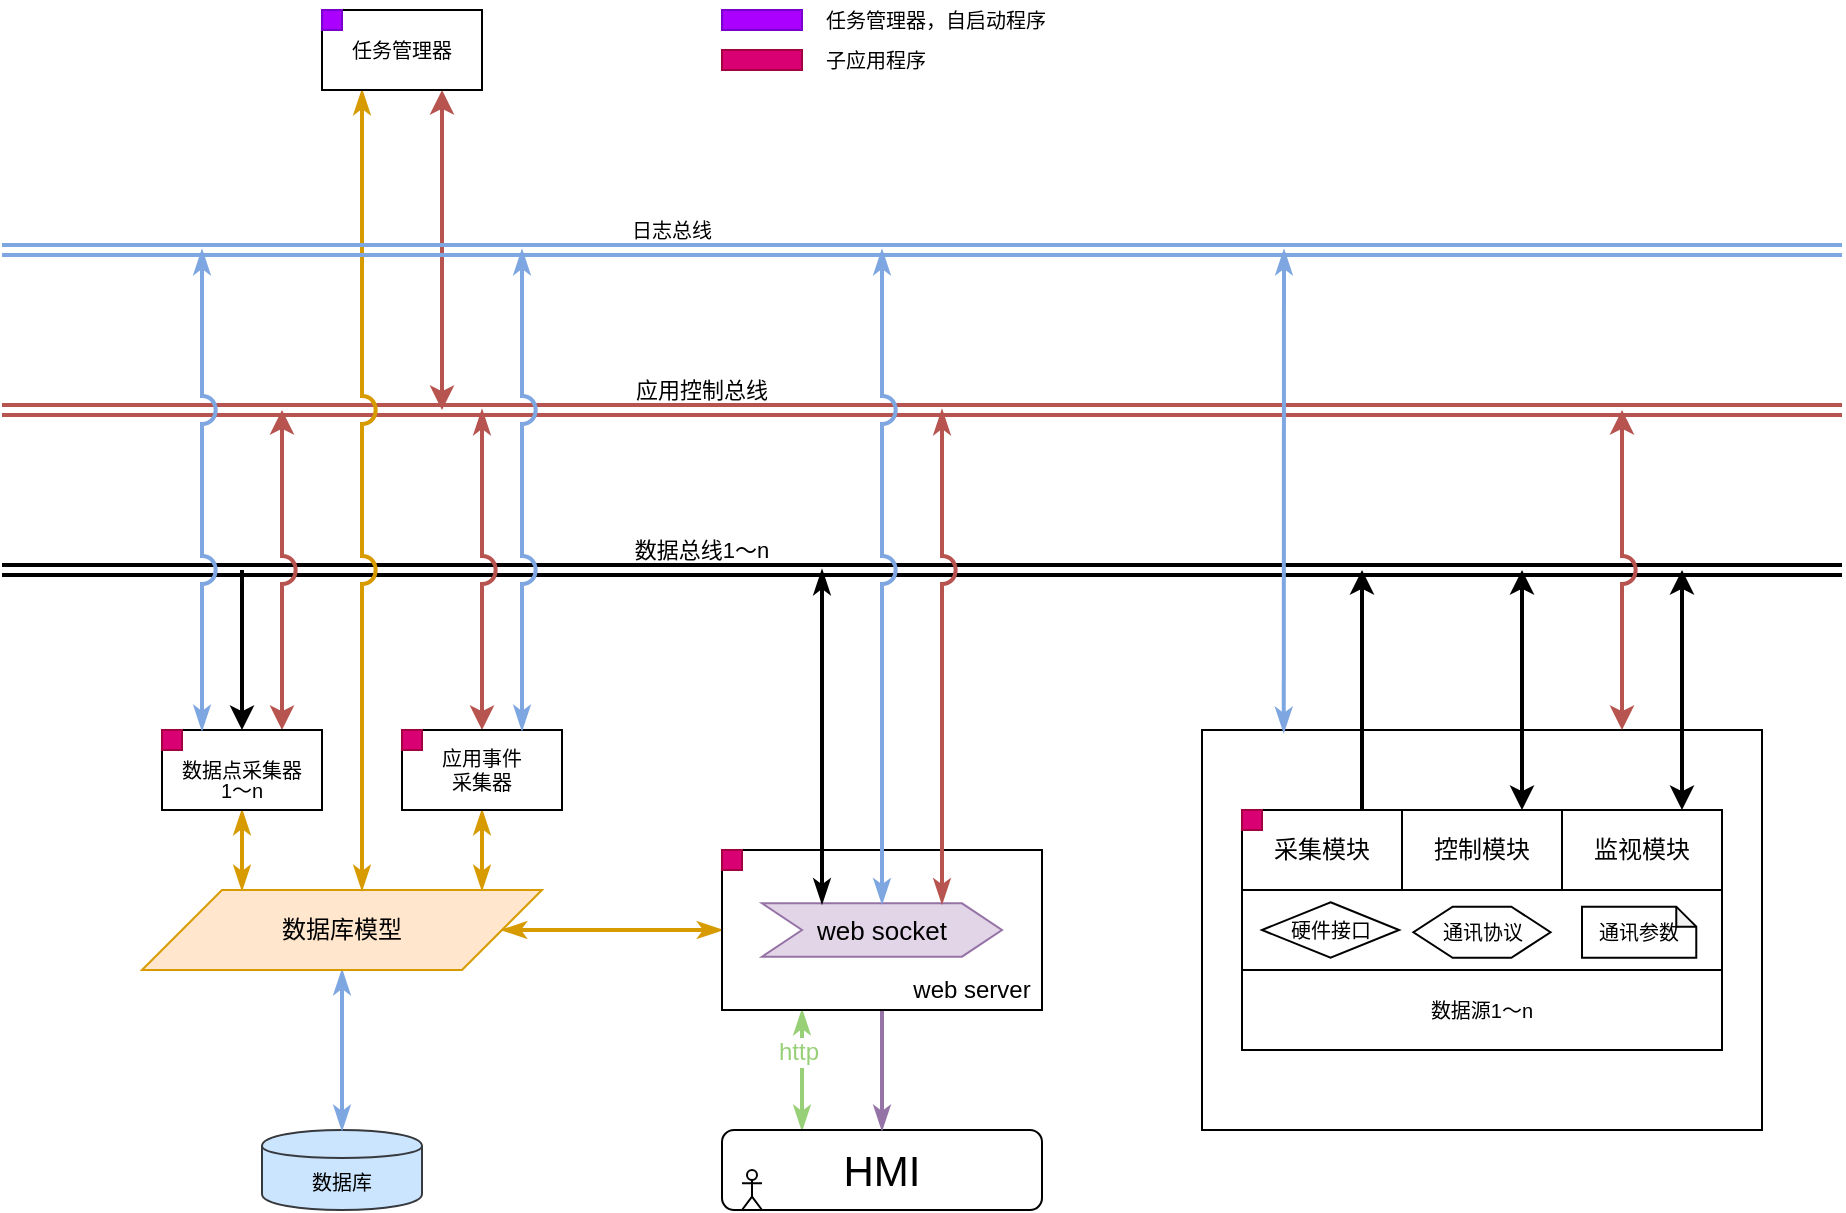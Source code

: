 <mxfile version="12.6.7" type="github">
  <diagram id="70CzTNJzPNa80F-RPJiq" name="第 1 页">
    <mxGraphModel dx="1186" dy="733" grid="1" gridSize="10" guides="1" tooltips="1" connect="1" arrows="1" fold="1" page="1" pageScale="1" pageWidth="1169" pageHeight="1654" math="0" shadow="0">
      <root>
        <mxCell id="0"/>
        <mxCell id="1" parent="0"/>
        <mxCell id="4IvTUrVCET20nHq62nAl-128" value="" style="rounded=0;whiteSpace=wrap;html=1;strokeColor=#000000;fillColor=#ffffff;fontSize=13;fontColor=#000000;align=left;" vertex="1" parent="1">
          <mxGeometry x="640" y="680" width="280" height="200" as="geometry"/>
        </mxCell>
        <mxCell id="4IvTUrVCET20nHq62nAl-6" value="数据库" style="shape=cylinder;whiteSpace=wrap;html=1;boundedLbl=1;backgroundOutline=1;fillColor=#cce5ff;strokeColor=#36393d;fontSize=10;" vertex="1" parent="1">
          <mxGeometry x="170" y="880" width="80" height="40" as="geometry"/>
        </mxCell>
        <mxCell id="4IvTUrVCET20nHq62nAl-30" value="数据总线1～n" style="text;html=1;strokeColor=none;fillColor=none;align=center;verticalAlign=middle;whiteSpace=wrap;rounded=0;fontSize=11;" vertex="1" parent="1">
          <mxGeometry x="345" y="580" width="90" height="20" as="geometry"/>
        </mxCell>
        <mxCell id="4IvTUrVCET20nHq62nAl-36" value="应用控制总线" style="text;html=1;strokeColor=none;fillColor=none;align=center;verticalAlign=middle;whiteSpace=wrap;rounded=0;fontSize=11;" vertex="1" parent="1">
          <mxGeometry x="350" y="500" width="80" height="20" as="geometry"/>
        </mxCell>
        <mxCell id="4IvTUrVCET20nHq62nAl-46" value="" style="shape=link;html=1;startArrow=classicThin;startFill=1;endArrow=classicThin;endFill=1;strokeColor=#b85450;fontSize=13;fillColor=#f8cecc;strokeWidth=2;" edge="1" parent="1">
          <mxGeometry width="50" height="50" relative="1" as="geometry">
            <mxPoint x="40" y="520" as="sourcePoint"/>
            <mxPoint x="960" y="520" as="targetPoint"/>
          </mxGeometry>
        </mxCell>
        <mxCell id="4IvTUrVCET20nHq62nAl-47" value="" style="endArrow=classic;html=1;strokeColor=#000000;fontSize=13;exitX=0.75;exitY=0;exitDx=0;exitDy=0;strokeWidth=2;" edge="1" parent="1" source="4IvTUrVCET20nHq62nAl-26">
          <mxGeometry width="50" height="50" relative="1" as="geometry">
            <mxPoint x="700" y="710" as="sourcePoint"/>
            <mxPoint x="720" y="600" as="targetPoint"/>
          </mxGeometry>
        </mxCell>
        <mxCell id="4IvTUrVCET20nHq62nAl-51" value="" style="endArrow=classic;startArrow=classic;html=1;strokeColor=#000000;fontSize=13;exitX=0.75;exitY=0;exitDx=0;exitDy=0;strokeWidth=2;" edge="1" parent="1" source="4IvTUrVCET20nHq62nAl-5">
          <mxGeometry width="50" height="50" relative="1" as="geometry">
            <mxPoint x="780" y="690" as="sourcePoint"/>
            <mxPoint x="800" y="600" as="targetPoint"/>
          </mxGeometry>
        </mxCell>
        <mxCell id="4IvTUrVCET20nHq62nAl-52" value="" style="endArrow=classic;startArrow=classic;html=1;strokeColor=#000000;fontSize=13;exitX=0.75;exitY=0;exitDx=0;exitDy=0;strokeWidth=2;" edge="1" parent="1" source="4IvTUrVCET20nHq62nAl-4">
          <mxGeometry width="50" height="50" relative="1" as="geometry">
            <mxPoint x="860" y="690" as="sourcePoint"/>
            <mxPoint x="880" y="600" as="targetPoint"/>
          </mxGeometry>
        </mxCell>
        <mxCell id="4IvTUrVCET20nHq62nAl-94" style="edgeStyle=orthogonalEdgeStyle;rounded=0;jumpStyle=arc;jumpSize=12;orthogonalLoop=1;jettySize=auto;html=1;exitX=0.5;exitY=1;exitDx=0;exitDy=0;entryX=0.25;entryY=0;entryDx=0;entryDy=0;startArrow=classicThin;startFill=1;endArrow=classicThin;endFill=1;strokeColor=#d79b00;fontSize=12;fillColor=#ffe6cc;strokeWidth=2;" edge="1" parent="1" source="4IvTUrVCET20nHq62nAl-53">
          <mxGeometry relative="1" as="geometry">
            <mxPoint x="160" y="760" as="targetPoint"/>
          </mxGeometry>
        </mxCell>
        <mxCell id="4IvTUrVCET20nHq62nAl-54" value="" style="endArrow=classic;html=1;strokeColor=#000000;fontSize=13;entryX=0.5;entryY=0;entryDx=0;entryDy=0;strokeWidth=2;" edge="1" parent="1" target="4IvTUrVCET20nHq62nAl-53">
          <mxGeometry width="50" height="50" relative="1" as="geometry">
            <mxPoint x="160" y="600" as="sourcePoint"/>
            <mxPoint x="230" y="620" as="targetPoint"/>
          </mxGeometry>
        </mxCell>
        <mxCell id="4IvTUrVCET20nHq62nAl-93" style="edgeStyle=orthogonalEdgeStyle;rounded=0;jumpStyle=arc;jumpSize=12;orthogonalLoop=1;jettySize=auto;html=1;exitX=0.5;exitY=1;exitDx=0;exitDy=0;entryX=0.75;entryY=0;entryDx=0;entryDy=0;startArrow=classicThin;startFill=1;endArrow=classicThin;endFill=1;strokeColor=#d79b00;fontSize=12;fillColor=#ffe6cc;strokeWidth=2;" edge="1" parent="1" source="4IvTUrVCET20nHq62nAl-55">
          <mxGeometry relative="1" as="geometry">
            <mxPoint x="280" y="760" as="targetPoint"/>
          </mxGeometry>
        </mxCell>
        <mxCell id="4IvTUrVCET20nHq62nAl-84" style="edgeStyle=orthogonalEdgeStyle;rounded=0;jumpStyle=arc;jumpSize=12;orthogonalLoop=1;jettySize=auto;html=1;exitX=0.25;exitY=0;exitDx=0;exitDy=0;entryX=0.25;entryY=1;entryDx=0;entryDy=0;startArrow=classicThin;startFill=1;endArrow=classicThin;endFill=1;strokeColor=#97D077;fontSize=21;fillColor=#cdeb8b;strokeWidth=2;" edge="1" parent="1" source="4IvTUrVCET20nHq62nAl-66" target="4IvTUrVCET20nHq62nAl-78">
          <mxGeometry relative="1" as="geometry"/>
        </mxCell>
        <mxCell id="4IvTUrVCET20nHq62nAl-87" value="http" style="text;html=1;align=center;verticalAlign=middle;resizable=0;points=[];labelBackgroundColor=#ffffff;fontSize=12;fontColor=#97D077;" vertex="1" connectable="0" parent="4IvTUrVCET20nHq62nAl-84">
          <mxGeometry x="0.314" y="2" relative="1" as="geometry">
            <mxPoint as="offset"/>
          </mxGeometry>
        </mxCell>
        <mxCell id="4IvTUrVCET20nHq62nAl-66" value="HMI" style="rounded=1;whiteSpace=wrap;html=1;strokeColor=#000000;fillColor=#ffffff;fontSize=21;" vertex="1" parent="1">
          <mxGeometry x="400" y="880" width="160" height="40" as="geometry"/>
        </mxCell>
        <mxCell id="4IvTUrVCET20nHq62nAl-68" value="" style="shape=link;html=1;startArrow=classicThin;startFill=1;endArrow=classicThin;endFill=1;strokeColor=#000000;fontSize=10;strokeWidth=2;" edge="1" parent="1">
          <mxGeometry width="50" height="50" relative="1" as="geometry">
            <mxPoint x="960" y="600" as="sourcePoint"/>
            <mxPoint x="40" y="600" as="targetPoint"/>
          </mxGeometry>
        </mxCell>
        <mxCell id="4IvTUrVCET20nHq62nAl-83" style="edgeStyle=orthogonalEdgeStyle;rounded=0;jumpStyle=arc;jumpSize=12;orthogonalLoop=1;jettySize=auto;html=1;exitX=0.5;exitY=0;exitDx=0;exitDy=0;entryX=0.5;entryY=1;entryDx=0;entryDy=0;startArrow=classicThin;startFill=1;endArrow=classicThin;endFill=1;strokeColor=#9673a6;fontSize=21;fillColor=#e1d5e7;strokeWidth=2;" edge="1" parent="1" source="4IvTUrVCET20nHq62nAl-66" target="4IvTUrVCET20nHq62nAl-79">
          <mxGeometry relative="1" as="geometry"/>
        </mxCell>
        <mxCell id="4IvTUrVCET20nHq62nAl-89" value="" style="shape=umlActor;verticalLabelPosition=bottom;labelBackgroundColor=#ffffff;verticalAlign=top;html=1;outlineConnect=0;strokeColor=#000000;fillColor=#ffffff;fontSize=12;" vertex="1" parent="1">
          <mxGeometry x="410" y="900" width="10" height="20" as="geometry"/>
        </mxCell>
        <mxCell id="4IvTUrVCET20nHq62nAl-56" value="" style="endArrow=classic;html=1;strokeColor=#b85450;fontSize=11;entryX=0.5;entryY=0;entryDx=0;entryDy=0;fillColor=#f8cecc;jumpStyle=arc;jumpSize=12;startArrow=classicThin;startFill=1;strokeWidth=2;" edge="1" parent="1" target="4IvTUrVCET20nHq62nAl-55">
          <mxGeometry width="50" height="50" relative="1" as="geometry">
            <mxPoint x="280" y="520" as="sourcePoint"/>
            <mxPoint x="300" y="610" as="targetPoint"/>
          </mxGeometry>
        </mxCell>
        <mxCell id="4IvTUrVCET20nHq62nAl-48" value="" style="endArrow=classic;startArrow=classic;html=1;strokeColor=#b85450;fontSize=13;exitX=0.75;exitY=0;exitDx=0;exitDy=0;fillColor=#f8cecc;jumpStyle=arc;jumpSize=12;strokeWidth=2;" edge="1" parent="1" source="4IvTUrVCET20nHq62nAl-128">
          <mxGeometry width="50" height="50" relative="1" as="geometry">
            <mxPoint x="620" y="700" as="sourcePoint"/>
            <mxPoint x="850" y="520" as="targetPoint"/>
          </mxGeometry>
        </mxCell>
        <mxCell id="4IvTUrVCET20nHq62nAl-92" style="edgeStyle=orthogonalEdgeStyle;rounded=0;jumpStyle=arc;jumpSize=12;orthogonalLoop=1;jettySize=auto;html=1;exitX=0;exitY=0.5;exitDx=0;exitDy=0;entryX=1;entryY=0.5;entryDx=0;entryDy=0;startArrow=classicThin;startFill=1;endArrow=classicThin;endFill=1;strokeColor=#d79b00;fontSize=12;fillColor=#ffe6cc;strokeWidth=2;" edge="1" parent="1" source="4IvTUrVCET20nHq62nAl-78" target="4IvTUrVCET20nHq62nAl-95">
          <mxGeometry relative="1" as="geometry">
            <mxPoint x="340" y="780" as="targetPoint"/>
          </mxGeometry>
        </mxCell>
        <mxCell id="4IvTUrVCET20nHq62nAl-96" style="edgeStyle=orthogonalEdgeStyle;rounded=0;jumpStyle=arc;jumpSize=12;orthogonalLoop=1;jettySize=auto;html=1;exitX=0.5;exitY=1;exitDx=0;exitDy=0;entryX=0.5;entryY=0;entryDx=0;entryDy=0;startArrow=classicThin;startFill=1;endArrow=classicThin;endFill=1;strokeColor=#7EA6E0;fontSize=12;fillColor=#cce5ff;strokeWidth=2;" edge="1" parent="1" source="4IvTUrVCET20nHq62nAl-95" target="4IvTUrVCET20nHq62nAl-6">
          <mxGeometry relative="1" as="geometry"/>
        </mxCell>
        <mxCell id="4IvTUrVCET20nHq62nAl-95" value="数据库模型" style="shape=parallelogram;perimeter=parallelogramPerimeter;whiteSpace=wrap;html=1;strokeColor=#d79b00;fillColor=#ffe6cc;fontSize=12;" vertex="1" parent="1">
          <mxGeometry x="110" y="760" width="200" height="40" as="geometry"/>
        </mxCell>
        <mxCell id="4IvTUrVCET20nHq62nAl-97" value="" style="endArrow=classic;startArrow=classic;html=1;strokeColor=#b85450;fontSize=12;exitX=0.75;exitY=0;exitDx=0;exitDy=0;fillColor=#f8cecc;jumpStyle=arc;jumpSize=12;strokeWidth=2;" edge="1" parent="1" source="4IvTUrVCET20nHq62nAl-53">
          <mxGeometry width="50" height="50" relative="1" as="geometry">
            <mxPoint x="170" y="610" as="sourcePoint"/>
            <mxPoint x="180" y="520" as="targetPoint"/>
          </mxGeometry>
        </mxCell>
        <mxCell id="4IvTUrVCET20nHq62nAl-108" style="edgeStyle=orthogonalEdgeStyle;rounded=0;jumpStyle=arc;jumpSize=12;orthogonalLoop=1;jettySize=auto;html=1;exitX=0.25;exitY=1;exitDx=0;exitDy=0;startArrow=classicThin;startFill=1;endArrow=classicThin;endFill=1;strokeColor=#D79B00;fontSize=10;fontColor=#97D077;fillColor=#ffcc99;strokeWidth=2;" edge="1" parent="1" source="4IvTUrVCET20nHq62nAl-98">
          <mxGeometry relative="1" as="geometry">
            <mxPoint x="220" y="760" as="targetPoint"/>
            <Array as="points">
              <mxPoint x="220" y="760"/>
            </Array>
          </mxGeometry>
        </mxCell>
        <mxCell id="4IvTUrVCET20nHq62nAl-99" value="" style="endArrow=classic;startArrow=classic;html=1;strokeColor=#b85450;fontSize=12;entryX=0.75;entryY=1;entryDx=0;entryDy=0;fillColor=#f8cecc;strokeWidth=2;" edge="1" parent="1" target="4IvTUrVCET20nHq62nAl-98">
          <mxGeometry width="50" height="50" relative="1" as="geometry">
            <mxPoint x="260" y="520" as="sourcePoint"/>
            <mxPoint x="260" y="440" as="targetPoint"/>
          </mxGeometry>
        </mxCell>
        <mxCell id="4IvTUrVCET20nHq62nAl-110" value="" style="shape=link;html=1;startArrow=classicThin;startFill=1;endArrow=classicThin;endFill=1;strokeColor=#7EA6E0;strokeWidth=2;fontSize=10;fontColor=#97D077;fillColor=#cdeb8b;" edge="1" parent="1">
          <mxGeometry width="50" height="50" relative="1" as="geometry">
            <mxPoint x="960" y="440" as="sourcePoint"/>
            <mxPoint x="40" y="440" as="targetPoint"/>
          </mxGeometry>
        </mxCell>
        <mxCell id="4IvTUrVCET20nHq62nAl-111" value="日志总线" style="text;html=1;strokeColor=none;fillColor=none;align=center;verticalAlign=middle;whiteSpace=wrap;rounded=0;fontSize=10;fontColor=#000000;" vertex="1" parent="1">
          <mxGeometry x="350" y="420" width="50" height="20" as="geometry"/>
        </mxCell>
        <mxCell id="4IvTUrVCET20nHq62nAl-113" value="" style="group" vertex="1" connectable="0" parent="1">
          <mxGeometry x="200" y="320" width="80" height="40" as="geometry"/>
        </mxCell>
        <mxCell id="4IvTUrVCET20nHq62nAl-98" value="任务管理器" style="rounded=0;whiteSpace=wrap;html=1;strokeColor=#000000;fillColor=#ffffff;fontSize=10;" vertex="1" parent="4IvTUrVCET20nHq62nAl-113">
          <mxGeometry width="80" height="40" as="geometry"/>
        </mxCell>
        <mxCell id="4IvTUrVCET20nHq62nAl-103" value="" style="rounded=0;whiteSpace=wrap;html=1;strokeColor=#7700CC;fillColor=#aa00ff;fontSize=12;fontColor=#ffffff;" vertex="1" parent="4IvTUrVCET20nHq62nAl-113">
          <mxGeometry width="10" height="10" as="geometry"/>
        </mxCell>
        <mxCell id="4IvTUrVCET20nHq62nAl-114" value="" style="group" vertex="1" connectable="0" parent="1">
          <mxGeometry x="120" y="680" width="80" height="40" as="geometry"/>
        </mxCell>
        <mxCell id="4IvTUrVCET20nHq62nAl-53" value="&lt;p style=&quot;line-height: 0%&quot;&gt;&lt;br&gt;&lt;/p&gt;&lt;p style=&quot;line-height: 100%&quot;&gt;数据点采集器&lt;br style=&quot;font-size: 10px&quot;&gt;1～n&lt;/p&gt;" style="rounded=0;whiteSpace=wrap;html=1;strokeColor=#000000;fillColor=#ffffff;fontSize=10;spacing=2;" vertex="1" parent="4IvTUrVCET20nHq62nAl-114">
          <mxGeometry width="80" height="40" as="geometry"/>
        </mxCell>
        <mxCell id="4IvTUrVCET20nHq62nAl-104" value="" style="rounded=0;whiteSpace=wrap;html=1;strokeColor=#A50040;fillColor=#d80073;fontSize=12;fontColor=#ffffff;" vertex="1" parent="4IvTUrVCET20nHq62nAl-114">
          <mxGeometry width="10" height="10" as="geometry"/>
        </mxCell>
        <mxCell id="4IvTUrVCET20nHq62nAl-115" value="" style="group" vertex="1" connectable="0" parent="1">
          <mxGeometry x="240" y="680" width="80" height="40" as="geometry"/>
        </mxCell>
        <mxCell id="4IvTUrVCET20nHq62nAl-55" value="应用事件&lt;br style=&quot;font-size: 10px;&quot;&gt;采集器" style="rounded=0;whiteSpace=wrap;html=1;strokeColor=#000000;fillColor=#ffffff;fontSize=10;" vertex="1" parent="4IvTUrVCET20nHq62nAl-115">
          <mxGeometry width="80" height="40" as="geometry"/>
        </mxCell>
        <mxCell id="4IvTUrVCET20nHq62nAl-105" value="" style="rounded=0;whiteSpace=wrap;html=1;strokeColor=#A50040;fillColor=#d80073;fontSize=12;fontColor=#ffffff;" vertex="1" parent="4IvTUrVCET20nHq62nAl-115">
          <mxGeometry width="10" height="10" as="geometry"/>
        </mxCell>
        <mxCell id="4IvTUrVCET20nHq62nAl-116" value="" style="group" vertex="1" connectable="0" parent="1">
          <mxGeometry x="400" y="740" width="160" height="80" as="geometry"/>
        </mxCell>
        <mxCell id="4IvTUrVCET20nHq62nAl-86" value="" style="group" vertex="1" connectable="0" parent="4IvTUrVCET20nHq62nAl-116">
          <mxGeometry width="160" height="80" as="geometry"/>
        </mxCell>
        <mxCell id="4IvTUrVCET20nHq62nAl-78" value="" style="rounded=0;whiteSpace=wrap;html=1;strokeColor=#000000;fillColor=#ffffff;fontSize=21;" vertex="1" parent="4IvTUrVCET20nHq62nAl-86">
          <mxGeometry width="160" height="80" as="geometry"/>
        </mxCell>
        <mxCell id="4IvTUrVCET20nHq62nAl-79" value="web&amp;nbsp;socket" style="shape=step;perimeter=stepPerimeter;whiteSpace=wrap;html=1;fixedSize=1;strokeColor=#9673a6;fillColor=#e1d5e7;fontSize=13;" vertex="1" parent="4IvTUrVCET20nHq62nAl-86">
          <mxGeometry x="20" y="26.667" width="120" height="26.667" as="geometry"/>
        </mxCell>
        <mxCell id="4IvTUrVCET20nHq62nAl-85" value="web server" style="text;html=1;strokeColor=none;fillColor=none;align=center;verticalAlign=middle;whiteSpace=wrap;rounded=0;fontSize=12;" vertex="1" parent="4IvTUrVCET20nHq62nAl-86">
          <mxGeometry x="90" y="60" width="70" height="20" as="geometry"/>
        </mxCell>
        <mxCell id="4IvTUrVCET20nHq62nAl-106" value="" style="rounded=0;whiteSpace=wrap;html=1;strokeColor=#A50040;fillColor=#d80073;fontSize=12;fontColor=#ffffff;" vertex="1" parent="4IvTUrVCET20nHq62nAl-86">
          <mxGeometry width="10" height="10" as="geometry"/>
        </mxCell>
        <mxCell id="4IvTUrVCET20nHq62nAl-118" style="edgeStyle=orthogonalEdgeStyle;rounded=0;jumpStyle=arc;jumpSize=12;orthogonalLoop=1;jettySize=auto;html=1;exitX=0.5;exitY=0;exitDx=0;exitDy=0;startArrow=classicThin;startFill=1;endArrow=classicThin;endFill=1;strokeColor=#7EA6E0;strokeWidth=2;fontSize=10;fontColor=#000000;" edge="1" parent="1" source="4IvTUrVCET20nHq62nAl-79">
          <mxGeometry relative="1" as="geometry">
            <mxPoint x="480" y="440" as="targetPoint"/>
          </mxGeometry>
        </mxCell>
        <mxCell id="4IvTUrVCET20nHq62nAl-119" style="edgeStyle=orthogonalEdgeStyle;rounded=0;jumpStyle=arc;jumpSize=12;orthogonalLoop=1;jettySize=auto;html=1;exitX=0.25;exitY=0;exitDx=0;exitDy=0;startArrow=classicThin;startFill=1;endArrow=classicThin;endFill=1;strokeColor=#7EA6E0;strokeWidth=2;fontSize=10;fontColor=#000000;" edge="1" parent="1" source="4IvTUrVCET20nHq62nAl-53">
          <mxGeometry relative="1" as="geometry">
            <mxPoint x="140" y="440" as="targetPoint"/>
          </mxGeometry>
        </mxCell>
        <mxCell id="4IvTUrVCET20nHq62nAl-121" style="edgeStyle=orthogonalEdgeStyle;rounded=0;jumpStyle=arc;jumpSize=12;orthogonalLoop=1;jettySize=auto;html=1;exitX=0.75;exitY=0;exitDx=0;exitDy=0;startArrow=classicThin;startFill=1;endArrow=classicThin;endFill=1;strokeColor=#7EA6E0;strokeWidth=2;fontSize=10;fontColor=#000000;" edge="1" parent="1" source="4IvTUrVCET20nHq62nAl-55">
          <mxGeometry relative="1" as="geometry">
            <mxPoint x="300" y="440" as="targetPoint"/>
          </mxGeometry>
        </mxCell>
        <mxCell id="4IvTUrVCET20nHq62nAl-123" value="" style="rounded=0;whiteSpace=wrap;html=1;strokeColor=#7700CC;fillColor=#aa00ff;fontSize=12;fontColor=#ffffff;" vertex="1" parent="1">
          <mxGeometry x="400" y="320" width="40" height="10" as="geometry"/>
        </mxCell>
        <mxCell id="4IvTUrVCET20nHq62nAl-124" value="任务管理器，自启动程序" style="text;html=1;strokeColor=none;fillColor=none;align=left;verticalAlign=middle;whiteSpace=wrap;rounded=0;fontSize=10;fontColor=#000000;" vertex="1" parent="1">
          <mxGeometry x="450" y="315" width="120" height="20" as="geometry"/>
        </mxCell>
        <mxCell id="4IvTUrVCET20nHq62nAl-125" value="" style="rounded=0;whiteSpace=wrap;html=1;strokeColor=#A50040;fillColor=#d80073;fontSize=12;fontColor=#ffffff;" vertex="1" parent="1">
          <mxGeometry x="400" y="340" width="40" height="10" as="geometry"/>
        </mxCell>
        <mxCell id="4IvTUrVCET20nHq62nAl-126" value="子应用程序" style="text;html=1;strokeColor=none;fillColor=none;align=left;verticalAlign=middle;whiteSpace=wrap;rounded=0;fontSize=10;fontColor=#000000;" vertex="1" parent="1">
          <mxGeometry x="450" y="335" width="120" height="20" as="geometry"/>
        </mxCell>
        <mxCell id="4IvTUrVCET20nHq62nAl-72" style="edgeStyle=orthogonalEdgeStyle;rounded=0;orthogonalLoop=1;jettySize=auto;html=1;startArrow=classicThin;startFill=1;endArrow=classicThin;endFill=1;strokeColor=#b85450;fontSize=13;fillColor=#f8cecc;jumpStyle=arc;exitX=0.75;exitY=0;exitDx=0;exitDy=0;jumpSize=12;strokeWidth=2;" edge="1" parent="1" source="4IvTUrVCET20nHq62nAl-79">
          <mxGeometry relative="1" as="geometry">
            <mxPoint x="510" y="520" as="targetPoint"/>
            <mxPoint x="510" y="680" as="sourcePoint"/>
          </mxGeometry>
        </mxCell>
        <mxCell id="4IvTUrVCET20nHq62nAl-69" style="edgeStyle=orthogonalEdgeStyle;rounded=0;orthogonalLoop=1;jettySize=auto;html=1;exitX=0.25;exitY=0;exitDx=0;exitDy=0;startArrow=classicThin;startFill=1;endArrow=classicThin;endFill=1;strokeColor=#000000;fontSize=10;strokeWidth=2;" edge="1" parent="1" source="4IvTUrVCET20nHq62nAl-79">
          <mxGeometry relative="1" as="geometry">
            <mxPoint x="450" y="600" as="targetPoint"/>
            <mxPoint x="450" y="680" as="sourcePoint"/>
          </mxGeometry>
        </mxCell>
        <mxCell id="4IvTUrVCET20nHq62nAl-90" value="" style="group" vertex="1" connectable="0" parent="1">
          <mxGeometry x="660" y="720" width="240" height="120" as="geometry"/>
        </mxCell>
        <mxCell id="4IvTUrVCET20nHq62nAl-61" value="数据源1～n" style="rounded=0;whiteSpace=wrap;html=1;strokeColor=#000000;fillColor=#ffffff;fontSize=10;" vertex="1" parent="4IvTUrVCET20nHq62nAl-90">
          <mxGeometry y="80" width="240" height="40" as="geometry"/>
        </mxCell>
        <mxCell id="4IvTUrVCET20nHq62nAl-26" value="采集模块" style="rounded=0;whiteSpace=wrap;html=1;" vertex="1" parent="4IvTUrVCET20nHq62nAl-90">
          <mxGeometry width="80" height="40" as="geometry"/>
        </mxCell>
        <mxCell id="4IvTUrVCET20nHq62nAl-28" value="" style="group;" vertex="1" connectable="0" parent="4IvTUrVCET20nHq62nAl-90">
          <mxGeometry y="40" width="240" height="40" as="geometry"/>
        </mxCell>
        <mxCell id="4IvTUrVCET20nHq62nAl-3" value="" style="rounded=0;whiteSpace=wrap;html=1;" vertex="1" parent="4IvTUrVCET20nHq62nAl-28">
          <mxGeometry width="240" height="40" as="geometry"/>
        </mxCell>
        <mxCell id="4IvTUrVCET20nHq62nAl-16" value="&lt;span style=&quot;white-space: normal; font-size: 10px;&quot;&gt;通讯协议&lt;/span&gt;" style="shape=hexagon;perimeter=hexagonPerimeter2;whiteSpace=wrap;html=1;size=0.286;fontSize=10;" vertex="1" parent="4IvTUrVCET20nHq62nAl-28">
          <mxGeometry x="85.71" y="8.33" width="68.57" height="25.56" as="geometry"/>
        </mxCell>
        <mxCell id="4IvTUrVCET20nHq62nAl-19" value="&lt;span style=&quot;white-space: normal ; font-size: 10px&quot;&gt;通讯参数&lt;/span&gt;" style="shape=note;whiteSpace=wrap;html=1;backgroundOutline=1;darkOpacity=0.05;size=10;fontSize=10;" vertex="1" parent="4IvTUrVCET20nHq62nAl-28">
          <mxGeometry x="170" y="8.33" width="57.14" height="25.56" as="geometry"/>
        </mxCell>
        <mxCell id="4IvTUrVCET20nHq62nAl-25" value="&lt;span style=&quot;white-space: normal; font-size: 10px;&quot;&gt;硬件接口&lt;/span&gt;" style="rhombus;whiteSpace=wrap;html=1;fontSize=10;" vertex="1" parent="4IvTUrVCET20nHq62nAl-28">
          <mxGeometry x="10" y="6.11" width="68.57" height="27.78" as="geometry"/>
        </mxCell>
        <mxCell id="4IvTUrVCET20nHq62nAl-5" value="控制模块" style="rounded=0;whiteSpace=wrap;html=1;" vertex="1" parent="4IvTUrVCET20nHq62nAl-90">
          <mxGeometry x="80" width="80" height="40" as="geometry"/>
        </mxCell>
        <mxCell id="4IvTUrVCET20nHq62nAl-4" value="监视模块" style="rounded=0;whiteSpace=wrap;html=1;" vertex="1" parent="4IvTUrVCET20nHq62nAl-90">
          <mxGeometry x="160" width="80" height="40" as="geometry"/>
        </mxCell>
        <mxCell id="4IvTUrVCET20nHq62nAl-107" value="" style="rounded=0;whiteSpace=wrap;html=1;strokeColor=#A50040;fillColor=#d80073;fontSize=12;fontColor=#ffffff;" vertex="1" parent="4IvTUrVCET20nHq62nAl-90">
          <mxGeometry width="10" height="10" as="geometry"/>
        </mxCell>
        <mxCell id="4IvTUrVCET20nHq62nAl-129" value="" style="endArrow=classicThin;startArrow=classicThin;html=1;strokeColor=#7EA6E0;strokeWidth=2;fontSize=13;fontColor=#000000;endSize=6;startSize=6;exitX=0.146;exitY=0.005;exitDx=0;exitDy=0;exitPerimeter=0;startFill=1;endFill=1;" edge="1" parent="1" source="4IvTUrVCET20nHq62nAl-128">
          <mxGeometry width="50" height="50" relative="1" as="geometry">
            <mxPoint x="650" y="540" as="sourcePoint"/>
            <mxPoint x="681" y="440" as="targetPoint"/>
          </mxGeometry>
        </mxCell>
      </root>
    </mxGraphModel>
  </diagram>
</mxfile>
